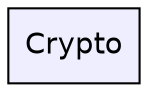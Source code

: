 digraph "Crypto" {
  compound=true
  node [ fontsize="14", fontname="Helvetica"];
  edge [ labelfontsize="14", labelfontname="Helvetica"];
  dir_b1767ebdcd95fd866c9c7bcb0ebb2e68 [shape=box, label="Crypto", style="filled", fillcolor="#eeeeff", pencolor="black", URL="dir_b1767ebdcd95fd866c9c7bcb0ebb2e68.html"];
}
